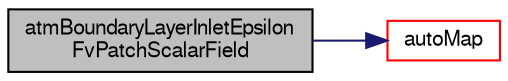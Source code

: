 digraph "atmBoundaryLayerInletEpsilonFvPatchScalarField"
{
  bgcolor="transparent";
  edge [fontname="FreeSans",fontsize="10",labelfontname="FreeSans",labelfontsize="10"];
  node [fontname="FreeSans",fontsize="10",shape=record];
  rankdir="LR";
  Node60 [label="atmBoundaryLayerInletEpsilon\lFvPatchScalarField",height=0.2,width=0.4,color="black", fillcolor="grey75", style="filled", fontcolor="black"];
  Node60 -> Node61 [color="midnightblue",fontsize="10",style="solid",fontname="FreeSans"];
  Node61 [label="autoMap",height=0.2,width=0.4,color="red",URL="$a31222.html#a0ab0c43ce90d756c88dd81e3d0a9eef5",tooltip="Map (and resize as needed) from self given a mapping object. "];
}
